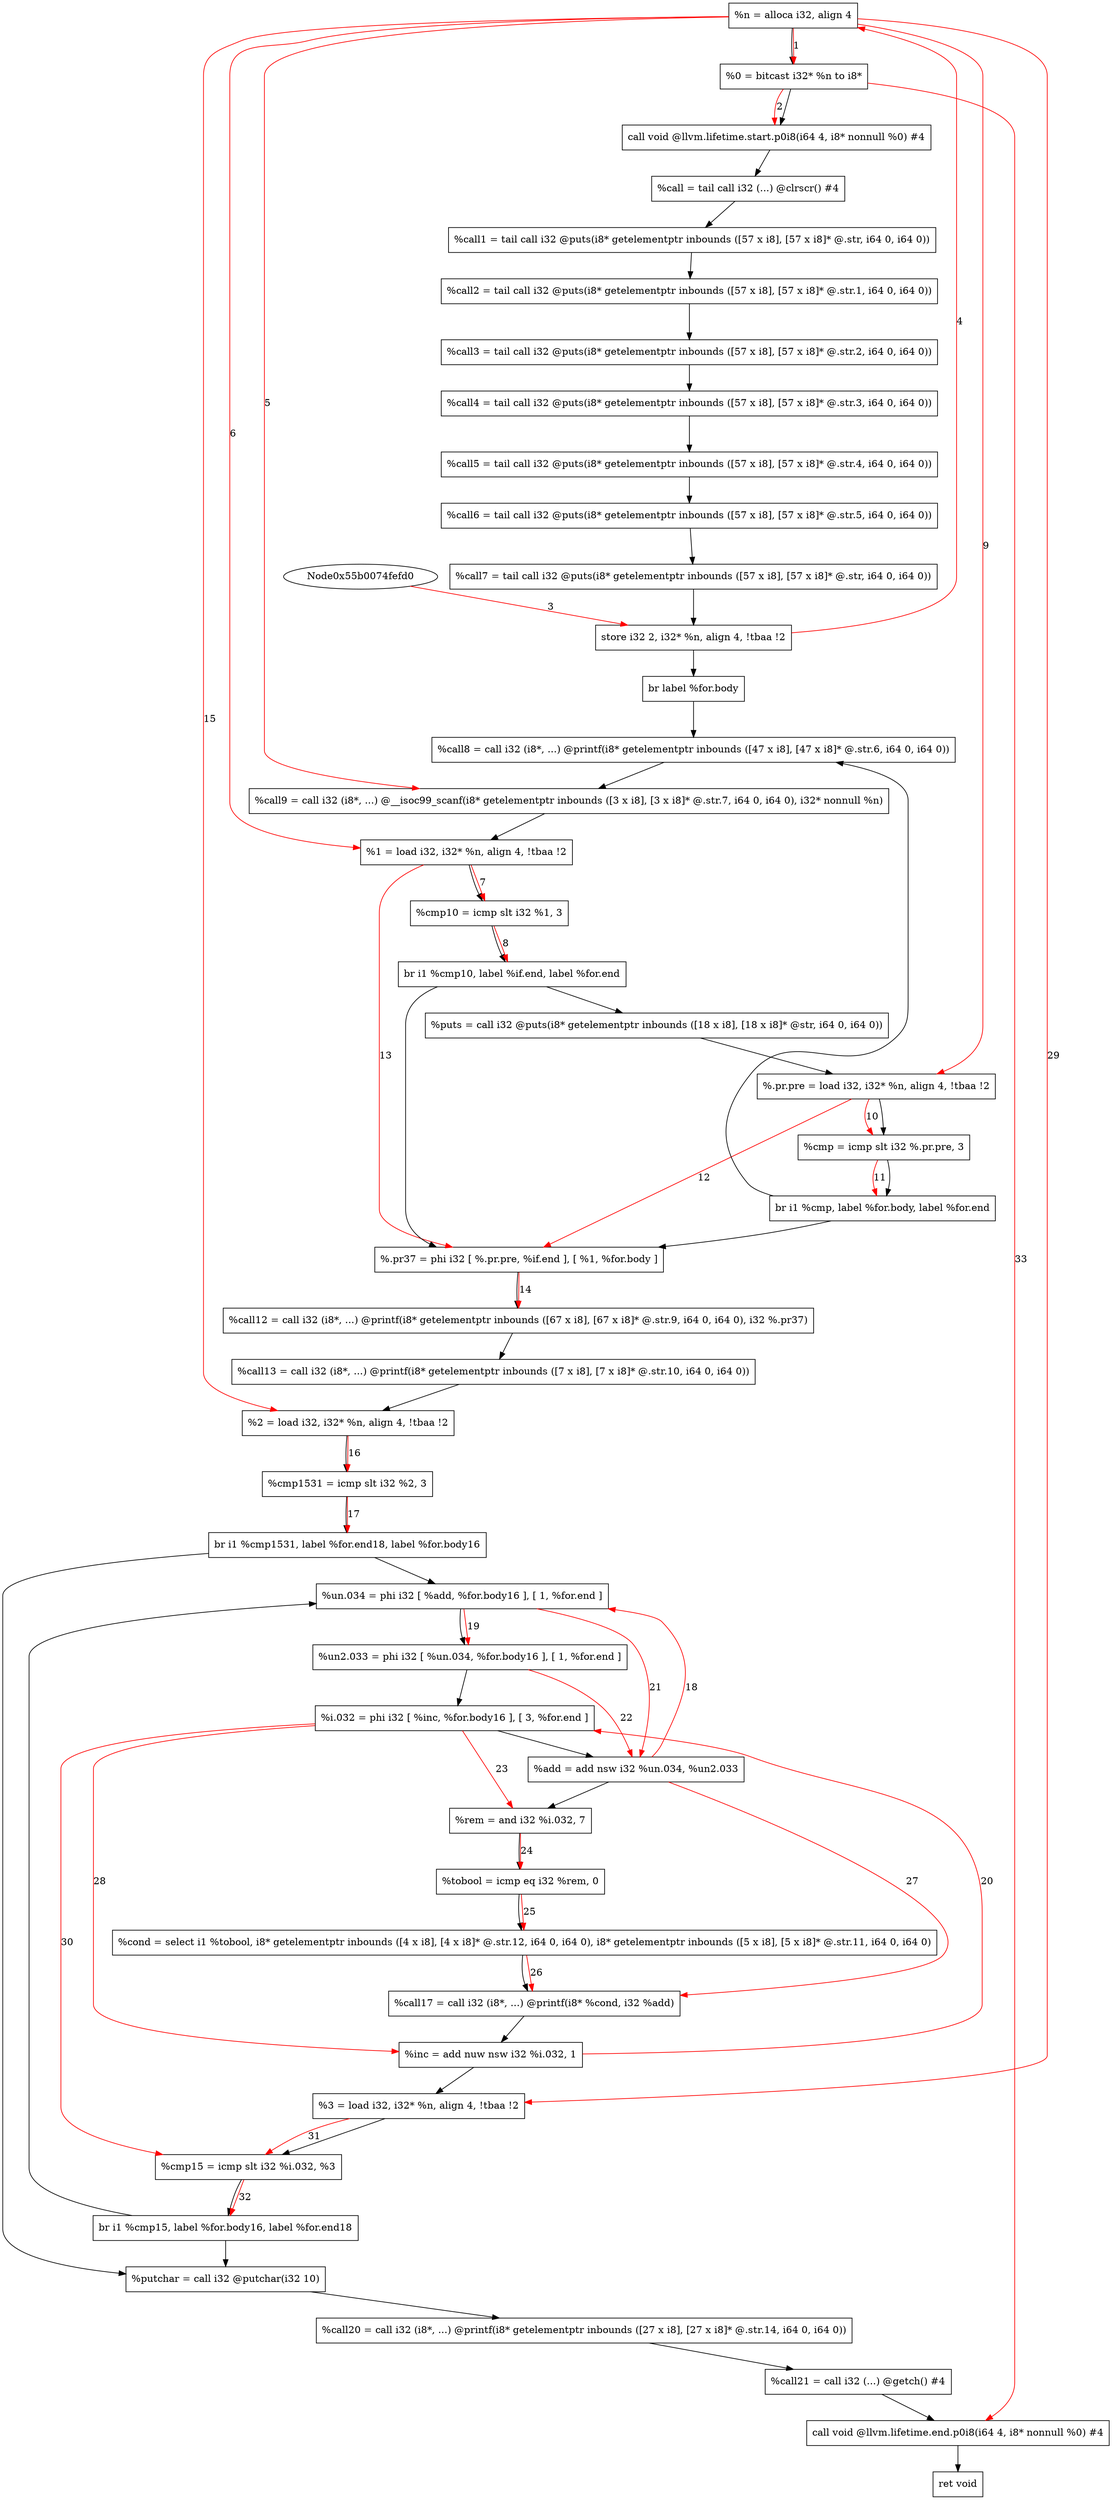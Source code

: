 digraph "CDFG for'func' function" {
	Node0x55b0074fd608[shape=record, label="  %n = alloca i32, align 4"]
	Node0x55b0074fdcc8[shape=record, label="  %0 = bitcast i32* %n to i8*"]
	Node0x55b0074fe128[shape=record, label="  call void @llvm.lifetime.start.p0i8(i64 4, i8* nonnull %0) #4"]
	Node0x55b0074fe288[shape=record, label="  %call = tail call i32 (...) @clrscr() #4"]
	Node0x55b0074fe6f0[shape=record, label="  %call1 = tail call i32 @puts(i8* getelementptr inbounds ([57 x i8], [57 x i8]* @.str, i64 0, i64 0))"]
	Node0x55b0074fe880[shape=record, label="  %call2 = tail call i32 @puts(i8* getelementptr inbounds ([57 x i8], [57 x i8]* @.str.1, i64 0, i64 0))"]
	Node0x55b0074fe9f0[shape=record, label="  %call3 = tail call i32 @puts(i8* getelementptr inbounds ([57 x i8], [57 x i8]* @.str.2, i64 0, i64 0))"]
	Node0x55b0074feb60[shape=record, label="  %call4 = tail call i32 @puts(i8* getelementptr inbounds ([57 x i8], [57 x i8]* @.str.3, i64 0, i64 0))"]
	Node0x55b0074fecd0[shape=record, label="  %call5 = tail call i32 @puts(i8* getelementptr inbounds ([57 x i8], [57 x i8]* @.str.4, i64 0, i64 0))"]
	Node0x55b0074fee40[shape=record, label="  %call6 = tail call i32 @puts(i8* getelementptr inbounds ([57 x i8], [57 x i8]* @.str.5, i64 0, i64 0))"]
	Node0x55b0074fef30[shape=record, label="  %call7 = tail call i32 @puts(i8* getelementptr inbounds ([57 x i8], [57 x i8]* @.str, i64 0, i64 0))"]
	Node0x55b0074ff030[shape=record, label="  store i32 2, i32* %n, align 4, !tbaa !2"]
	Node0x55b007500028[shape=record, label="  br label %for.body"]
	Node0x55b007500170[shape=record, label="  %call8 = call i32 (i8*, ...) @printf(i8* getelementptr inbounds ([47 x i8], [47 x i8]* @.str.6, i64 0, i64 0))"]
	Node0x55b0075003d8[shape=record, label="  %call9 = call i32 (i8*, ...) @__isoc99_scanf(i8* getelementptr inbounds ([3 x i8], [3 x i8]* @.str.7, i64 0, i64 0), i32* nonnull %n)"]
	Node0x55b007500638[shape=record, label="  %1 = load i32, i32* %n, align 4, !tbaa !2"]
	Node0x55b007500d10[shape=record, label="  %cmp10 = icmp slt i32 %1, 3"]
	Node0x55b007500f38[shape=record, label="  br i1 %cmp10, label %if.end, label %for.end"]
	Node0x55b007501050[shape=record, label="  %puts = call i32 @puts(i8* getelementptr inbounds ([18 x i8], [18 x i8]* @str, i64 0, i64 0))"]
	Node0x55b007500dd8[shape=record, label="  %.pr.pre = load i32, i32* %n, align 4, !tbaa !2"]
	Node0x55b007501140[shape=record, label="  %cmp = icmp slt i32 %.pr.pre, 3"]
	Node0x55b0075011e8[shape=record, label="  br i1 %cmp, label %for.body, label %for.end"]
	Node0x55b007501238[shape=record, label="  %.pr37 = phi i32 [ %.pr.pre, %if.end ], [ %1, %for.body ]"]
	Node0x55b0075013d8[shape=record, label="  %call12 = call i32 (i8*, ...) @printf(i8* getelementptr inbounds ([67 x i8], [67 x i8]* @.str.9, i64 0, i64 0), i32 %.pr37)"]
	Node0x55b007501550[shape=record, label="  %call13 = call i32 (i8*, ...) @printf(i8* getelementptr inbounds ([7 x i8], [7 x i8]* @.str.10, i64 0, i64 0))"]
	Node0x55b007500ea8[shape=record, label="  %2 = load i32, i32* %n, align 4, !tbaa !2"]
	Node0x55b007501650[shape=record, label="  %cmp1531 = icmp slt i32 %2, 3"]
	Node0x55b007501bb8[shape=record, label="  br i1 %cmp1531, label %for.end18, label %for.body16"]
	Node0x55b007501c58[shape=record, label="  %un.034 = phi i32 [ %add, %for.body16 ], [ 1, %for.end ]"]
	Node0x55b007501d18[shape=record, label="  %un2.033 = phi i32 [ %un.034, %for.body16 ], [ 1, %for.end ]"]
	Node0x55b007502698[shape=record, label="  %i.032 = phi i32 [ %inc, %for.body16 ], [ 3, %for.end ]"]
	Node0x55b007502780[shape=record, label="  %add = add nsw i32 %un.034, %un2.033"]
	Node0x55b0075027f0[shape=record, label="  %rem = and i32 %i.032, 7"]
	Node0x55b0075028b0[shape=record, label="  %tobool = icmp eq i32 %rem, 0"]
	Node0x55b007502a78[shape=record, label="  %cond = select i1 %tobool, i8* getelementptr inbounds ([4 x i8], [4 x i8]* @.str.12, i64 0, i64 0), i8* getelementptr inbounds ([5 x i8], [5 x i8]* @.str.11, i64 0, i64 0)"]
	Node0x55b007502b08[shape=record, label="  %call17 = call i32 (i8*, ...) @printf(i8* %cond, i32 %add)"]
	Node0x55b007502c00[shape=record, label="  %inc = add nuw nsw i32 %i.032, 1"]
	Node0x55b007502648[shape=record, label="  %3 = load i32, i32* %n, align 4, !tbaa !2"]
	Node0x55b007502c70[shape=record, label="  %cmp15 = icmp slt i32 %i.032, %3"]
	Node0x55b007502d18[shape=record, label="  br i1 %cmp15, label %for.body16, label %for.end18"]
	Node0x55b007502e70[shape=record, label="  %putchar = call i32 @putchar(i32 10)"]
	Node0x55b007503000[shape=record, label="  %call20 = call i32 (i8*, ...) @printf(i8* getelementptr inbounds ([27 x i8], [27 x i8]* @.str.14, i64 0, i64 0))"]
	Node0x55b0075031b8[shape=record, label="  %call21 = call i32 (...) @getch() #4"]
	Node0x55b0075034a8[shape=record, label="  call void @llvm.lifetime.end.p0i8(i64 4, i8* nonnull %0) #4"]
	Node0x55b007503550[shape=record, label="  ret void"]
	Node0x55b0074fd608 -> Node0x55b0074fdcc8
	Node0x55b0074fdcc8 -> Node0x55b0074fe128
	Node0x55b0074fe128 -> Node0x55b0074fe288
	Node0x55b0074fe288 -> Node0x55b0074fe6f0
	Node0x55b0074fe6f0 -> Node0x55b0074fe880
	Node0x55b0074fe880 -> Node0x55b0074fe9f0
	Node0x55b0074fe9f0 -> Node0x55b0074feb60
	Node0x55b0074feb60 -> Node0x55b0074fecd0
	Node0x55b0074fecd0 -> Node0x55b0074fee40
	Node0x55b0074fee40 -> Node0x55b0074fef30
	Node0x55b0074fef30 -> Node0x55b0074ff030
	Node0x55b0074ff030 -> Node0x55b007500028
	Node0x55b007500028 -> Node0x55b007500170
	Node0x55b007500170 -> Node0x55b0075003d8
	Node0x55b0075003d8 -> Node0x55b007500638
	Node0x55b007500638 -> Node0x55b007500d10
	Node0x55b007500d10 -> Node0x55b007500f38
	Node0x55b007500f38 -> Node0x55b007501050
	Node0x55b007500f38 -> Node0x55b007501238
	Node0x55b007501050 -> Node0x55b007500dd8
	Node0x55b007500dd8 -> Node0x55b007501140
	Node0x55b007501140 -> Node0x55b0075011e8
	Node0x55b0075011e8 -> Node0x55b007500170
	Node0x55b0075011e8 -> Node0x55b007501238
	Node0x55b007501238 -> Node0x55b0075013d8
	Node0x55b0075013d8 -> Node0x55b007501550
	Node0x55b007501550 -> Node0x55b007500ea8
	Node0x55b007500ea8 -> Node0x55b007501650
	Node0x55b007501650 -> Node0x55b007501bb8
	Node0x55b007501bb8 -> Node0x55b007502e70
	Node0x55b007501bb8 -> Node0x55b007501c58
	Node0x55b007501c58 -> Node0x55b007501d18
	Node0x55b007501d18 -> Node0x55b007502698
	Node0x55b007502698 -> Node0x55b007502780
	Node0x55b007502780 -> Node0x55b0075027f0
	Node0x55b0075027f0 -> Node0x55b0075028b0
	Node0x55b0075028b0 -> Node0x55b007502a78
	Node0x55b007502a78 -> Node0x55b007502b08
	Node0x55b007502b08 -> Node0x55b007502c00
	Node0x55b007502c00 -> Node0x55b007502648
	Node0x55b007502648 -> Node0x55b007502c70
	Node0x55b007502c70 -> Node0x55b007502d18
	Node0x55b007502d18 -> Node0x55b007501c58
	Node0x55b007502d18 -> Node0x55b007502e70
	Node0x55b007502e70 -> Node0x55b007503000
	Node0x55b007503000 -> Node0x55b0075031b8
	Node0x55b0075031b8 -> Node0x55b0075034a8
	Node0x55b0075034a8 -> Node0x55b007503550
edge [color=red]
	Node0x55b0074fd608 -> Node0x55b0074fdcc8[label="1"]
	Node0x55b0074fdcc8 -> Node0x55b0074fe128[label="2"]
	Node0x55b0074fefd0 -> Node0x55b0074ff030[label="3"]
	Node0x55b0074ff030 -> Node0x55b0074fd608[label="4"]
	Node0x55b0074fd608 -> Node0x55b0075003d8[label="5"]
	Node0x55b0074fd608 -> Node0x55b007500638[label="6"]
	Node0x55b007500638 -> Node0x55b007500d10[label="7"]
	Node0x55b007500d10 -> Node0x55b007500f38[label="8"]
	Node0x55b0074fd608 -> Node0x55b007500dd8[label="9"]
	Node0x55b007500dd8 -> Node0x55b007501140[label="10"]
	Node0x55b007501140 -> Node0x55b0075011e8[label="11"]
	Node0x55b007500dd8 -> Node0x55b007501238[label="12"]
	Node0x55b007500638 -> Node0x55b007501238[label="13"]
	Node0x55b007501238 -> Node0x55b0075013d8[label="14"]
	Node0x55b0074fd608 -> Node0x55b007500ea8[label="15"]
	Node0x55b007500ea8 -> Node0x55b007501650[label="16"]
	Node0x55b007501650 -> Node0x55b007501bb8[label="17"]
	Node0x55b007502780 -> Node0x55b007501c58[label="18"]
	Node0x55b007501c58 -> Node0x55b007501d18[label="19"]
	Node0x55b007502c00 -> Node0x55b007502698[label="20"]
	Node0x55b007501c58 -> Node0x55b007502780[label="21"]
	Node0x55b007501d18 -> Node0x55b007502780[label="22"]
	Node0x55b007502698 -> Node0x55b0075027f0[label="23"]
	Node0x55b0075027f0 -> Node0x55b0075028b0[label="24"]
	Node0x55b0075028b0 -> Node0x55b007502a78[label="25"]
	Node0x55b007502a78 -> Node0x55b007502b08[label="26"]
	Node0x55b007502780 -> Node0x55b007502b08[label="27"]
	Node0x55b007502698 -> Node0x55b007502c00[label="28"]
	Node0x55b0074fd608 -> Node0x55b007502648[label="29"]
	Node0x55b007502698 -> Node0x55b007502c70[label="30"]
	Node0x55b007502648 -> Node0x55b007502c70[label="31"]
	Node0x55b007502c70 -> Node0x55b007502d18[label="32"]
	Node0x55b0074fdcc8 -> Node0x55b0075034a8[label="33"]
}
